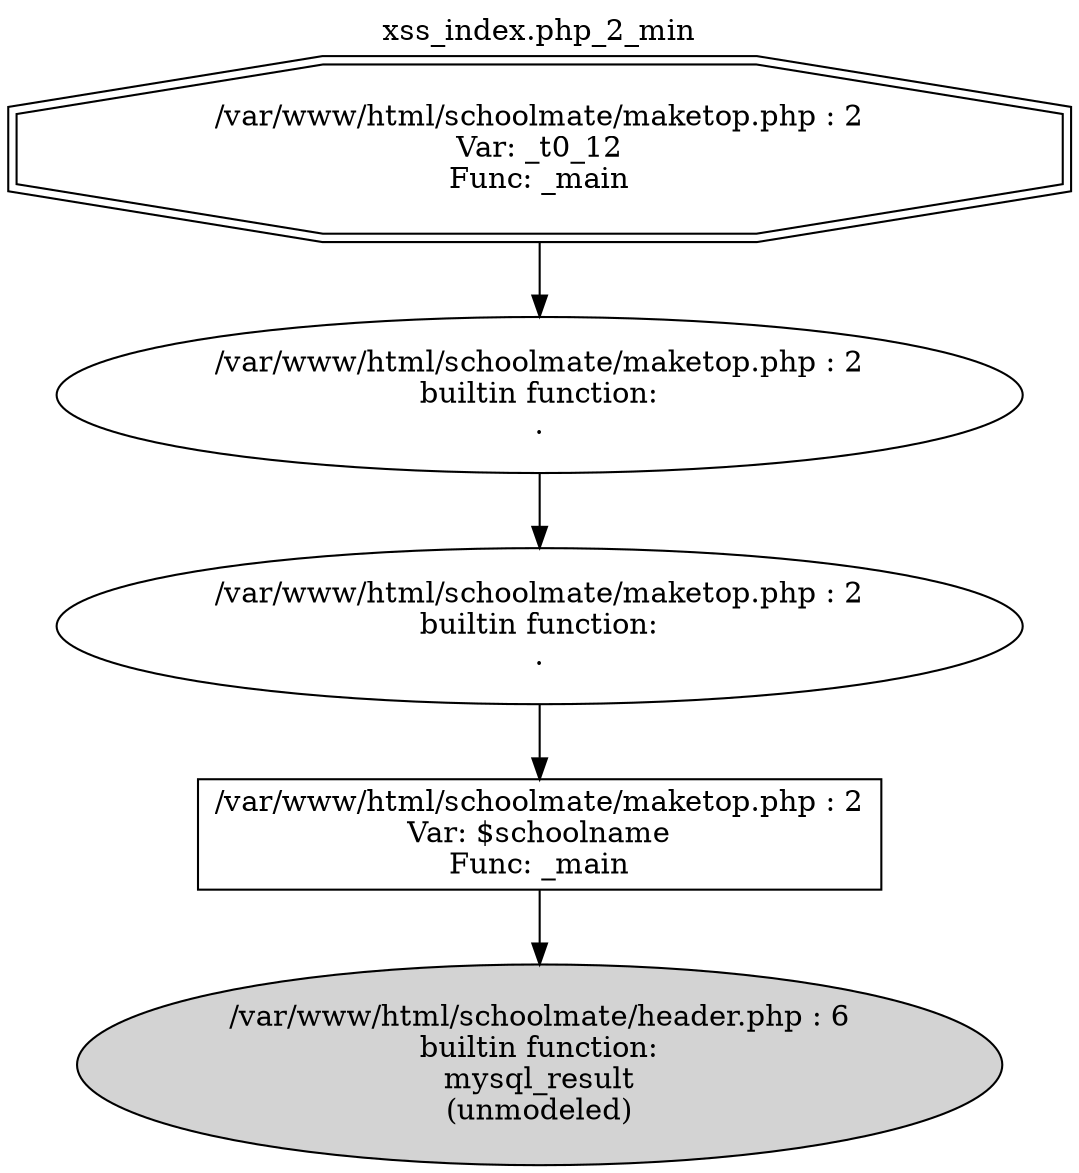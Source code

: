digraph cfg {
  label="xss_index.php_2_min";
  labelloc=t;
  n1 [shape=doubleoctagon, label="/var/www/html/schoolmate/maketop.php : 2\nVar: _t0_12\nFunc: _main\n"];
  n2 [shape=ellipse, label="/var/www/html/schoolmate/maketop.php : 2\nbuiltin function:\n.\n"];
  n3 [shape=ellipse, label="/var/www/html/schoolmate/maketop.php : 2\nbuiltin function:\n.\n"];
  n4 [shape=box, label="/var/www/html/schoolmate/maketop.php : 2\nVar: $schoolname\nFunc: _main\n"];
  n5 [shape=ellipse, label="/var/www/html/schoolmate/header.php : 6\nbuiltin function:\nmysql_result\n(unmodeled)\n",style=filled];
  n1 -> n2;
  n2 -> n3;
  n3 -> n4;
  n4 -> n5;
}
